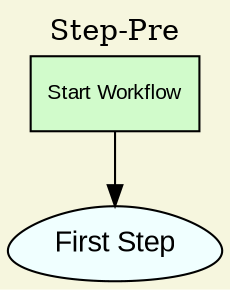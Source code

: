 digraph abstract {

graph [ landscape="false", labeljust="center", labelloc="top", bgcolor="#f6f6DE", label="Step-Pre"]
node [ color="black", fillcolor="#f0ffff", fontcolor="black", style="filled", fontname="Arial", fontsize="14", shape="egg"]
edge [ fontname = "Arial", fontsize = "8", arrowtype= "normal"]

IA1 [label="Start Workflow", shape="box", fontsize="10", fillcolor="#D1FBCB"]

Step1 [label="First Step"]



IA1->Step1




}

